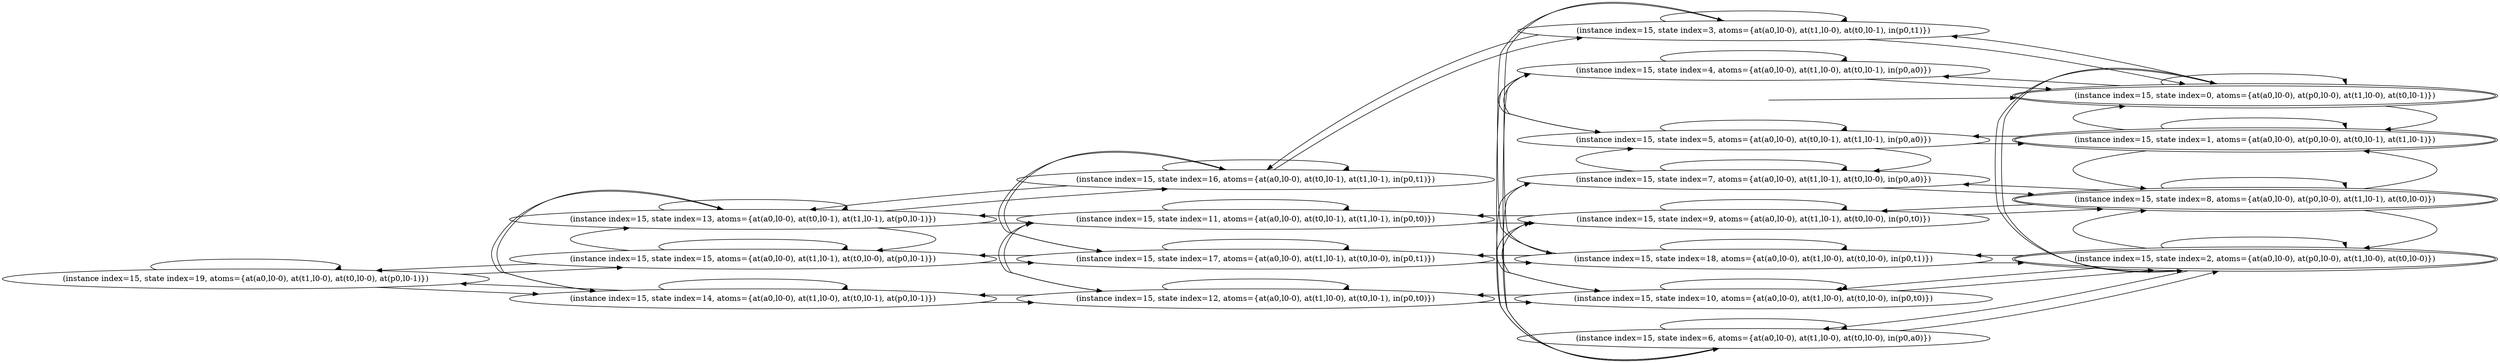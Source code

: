 digraph {
rankdir="LR"
s19[label="(instance index=15, state index=19, atoms={at(a0,l0-0), at(t1,l0-0), at(t0,l0-0), at(p0,l0-1)})"]
s13[label="(instance index=15, state index=13, atoms={at(a0,l0-0), at(t0,l0-1), at(t1,l0-1), at(p0,l0-1)})"]
s15[label="(instance index=15, state index=15, atoms={at(a0,l0-0), at(t1,l0-1), at(t0,l0-0), at(p0,l0-1)})"]
s14[label="(instance index=15, state index=14, atoms={at(a0,l0-0), at(t1,l0-0), at(t0,l0-1), at(p0,l0-1)})"]
s11[label="(instance index=15, state index=11, atoms={at(a0,l0-0), at(t0,l0-1), at(t1,l0-1), in(p0,t0)})"]
s16[label="(instance index=15, state index=16, atoms={at(a0,l0-0), at(t0,l0-1), at(t1,l0-1), in(p0,t1)})"]
s17[label="(instance index=15, state index=17, atoms={at(a0,l0-0), at(t1,l0-1), at(t0,l0-0), in(p0,t1)})"]
s12[label="(instance index=15, state index=12, atoms={at(a0,l0-0), at(t1,l0-0), at(t0,l0-1), in(p0,t0)})"]
s9[label="(instance index=15, state index=9, atoms={at(a0,l0-0), at(t1,l0-1), at(t0,l0-0), in(p0,t0)})"]
s4[label="(instance index=15, state index=4, atoms={at(a0,l0-0), at(t1,l0-0), at(t0,l0-1), in(p0,a0)})"]
s3[label="(instance index=15, state index=3, atoms={at(a0,l0-0), at(t1,l0-0), at(t0,l0-1), in(p0,t1)})"]
s5[label="(instance index=15, state index=5, atoms={at(a0,l0-0), at(t0,l0-1), at(t1,l0-1), in(p0,a0)})"]
s7[label="(instance index=15, state index=7, atoms={at(a0,l0-0), at(t1,l0-1), at(t0,l0-0), in(p0,a0)})"]
s18[label="(instance index=15, state index=18, atoms={at(a0,l0-0), at(t1,l0-0), at(t0,l0-0), in(p0,t1)})"]
s10[label="(instance index=15, state index=10, atoms={at(a0,l0-0), at(t1,l0-0), at(t0,l0-0), in(p0,t0)})"]
s6[label="(instance index=15, state index=6, atoms={at(a0,l0-0), at(t1,l0-0), at(t0,l0-0), in(p0,a0)})"]
s8[peripheries=2,label="(instance index=15, state index=8, atoms={at(a0,l0-0), at(p0,l0-0), at(t1,l0-1), at(t0,l0-0)})"]
s0[peripheries=2,label="(instance index=15, state index=0, atoms={at(a0,l0-0), at(p0,l0-0), at(t1,l0-0), at(t0,l0-1)})"]
s1[peripheries=2,label="(instance index=15, state index=1, atoms={at(a0,l0-0), at(p0,l0-0), at(t0,l0-1), at(t1,l0-1)})"]
s2[peripheries=2,label="(instance index=15, state index=2, atoms={at(a0,l0-0), at(p0,l0-0), at(t1,l0-0), at(t0,l0-0)})"]
Dangling [ label = "", style = invis ]
{ rank = same; Dangling }
Dangling -> s0
{ rank = same; s0}
{ rank = same; s13,s15,s14}
{ rank = same; s11,s16,s17,s12}
{ rank = same; s9,s4,s3,s5,s7,s18,s10,s6}
{ rank = same; s8,s0,s1,s2}
{
s19->s15
s19->s14
s19->s19
}
{
s13->s15
s13->s14
s13->s13
s13->s16
s13->s11
s15->s15
s15->s19
s15->s13
s15->s17
s14->s14
s14->s13
s14->s12
s14->s19
}
{
s11->s12
s11->s11
s11->s13
s11->s9
s16->s3
s16->s13
s16->s17
s16->s16
s17->s15
s17->s18
s17->s17
s17->s16
s12->s12
s12->s11
s12->s14
s12->s10
}
{
s9->s11
s9->s10
s9->s9
s9->s8
s4->s6
s4->s5
s4->s4
s4->s0
s3->s3
s3->s18
s3->s0
s3->s16
s5->s7
s5->s4
s5->s5
s5->s1
s7->s7
s7->s6
s7->s5
s7->s8
s18->s2
s18->s18
s18->s17
s18->s3
s10->s12
s10->s2
s10->s10
s10->s9
s6->s7
s6->s4
s6->s6
s6->s2
}
{
s8->s9
s8->s8
s8->s7
s8->s2
s8->s1
s0->s4
s0->s3
s0->s2
s0->s1
s0->s0
s1->s5
s1->s1
s1->s8
s1->s0
s2->s18
s2->s10
s2->s8
s2->s6
s2->s2
s2->s0
}
}
